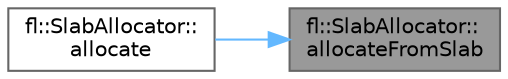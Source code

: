 digraph "fl::SlabAllocator::allocateFromSlab"
{
 // INTERACTIVE_SVG=YES
 // LATEX_PDF_SIZE
  bgcolor="transparent";
  edge [fontname=Helvetica,fontsize=10,labelfontname=Helvetica,labelfontsize=10];
  node [fontname=Helvetica,fontsize=10,shape=box,height=0.2,width=0.4];
  rankdir="RL";
  Node1 [id="Node000001",label="fl::SlabAllocator::\lallocateFromSlab",height=0.2,width=0.4,color="gray40", fillcolor="grey60", style="filled", fontcolor="black",tooltip=" "];
  Node1 -> Node2 [id="edge1_Node000001_Node000002",dir="back",color="steelblue1",style="solid",tooltip=" "];
  Node2 [id="Node000002",label="fl::SlabAllocator::\lallocate",height=0.2,width=0.4,color="grey40", fillcolor="white", style="filled",URL="$d5/db8/classfl_1_1_slab_allocator_a9dae83b1437a14e7e16213dcd24ffe61.html#a9dae83b1437a14e7e16213dcd24ffe61",tooltip=" "];
}
